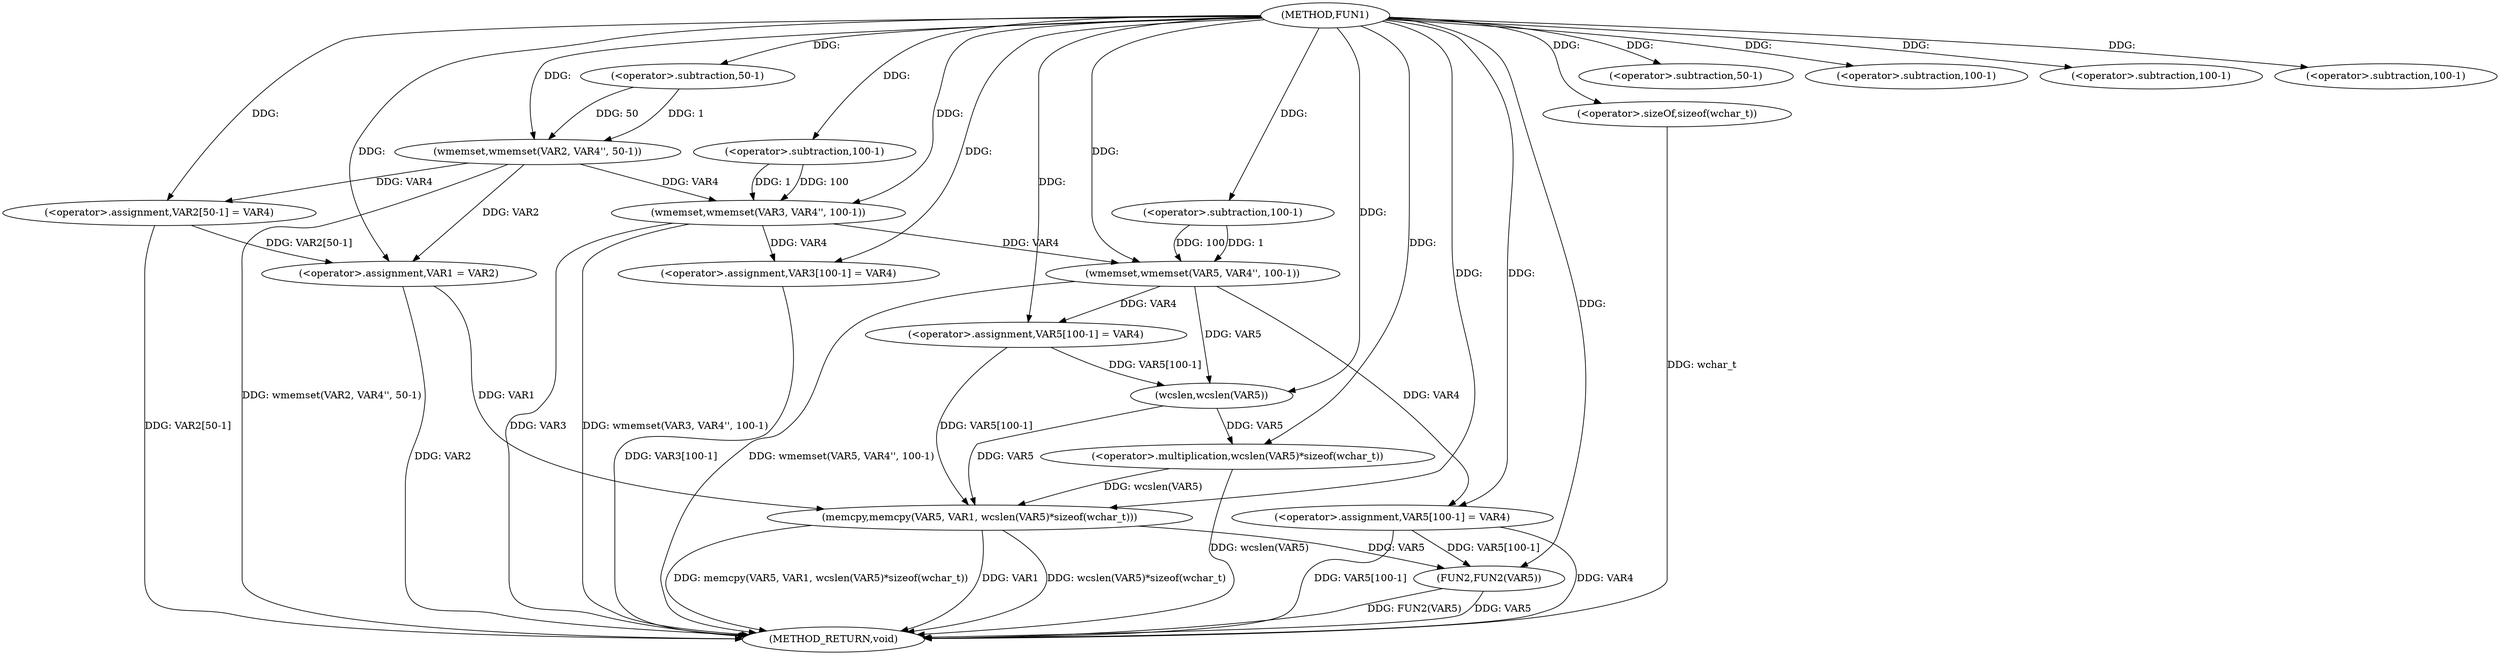 digraph FUN1 {  
"1000100" [label = "(METHOD,FUN1)" ]
"1000166" [label = "(METHOD_RETURN,void)" ]
"1000105" [label = "(wmemset,wmemset(VAR2, VAR4'', 50-1))" ]
"1000108" [label = "(<operator>.subtraction,50-1)" ]
"1000111" [label = "(<operator>.assignment,VAR2[50-1] = VAR4)" ]
"1000114" [label = "(<operator>.subtraction,50-1)" ]
"1000118" [label = "(wmemset,wmemset(VAR3, VAR4'', 100-1))" ]
"1000121" [label = "(<operator>.subtraction,100-1)" ]
"1000124" [label = "(<operator>.assignment,VAR3[100-1] = VAR4)" ]
"1000127" [label = "(<operator>.subtraction,100-1)" ]
"1000131" [label = "(<operator>.assignment,VAR1 = VAR2)" ]
"1000136" [label = "(wmemset,wmemset(VAR5, VAR4'', 100-1))" ]
"1000139" [label = "(<operator>.subtraction,100-1)" ]
"1000142" [label = "(<operator>.assignment,VAR5[100-1] = VAR4)" ]
"1000145" [label = "(<operator>.subtraction,100-1)" ]
"1000149" [label = "(memcpy,memcpy(VAR5, VAR1, wcslen(VAR5)*sizeof(wchar_t)))" ]
"1000152" [label = "(<operator>.multiplication,wcslen(VAR5)*sizeof(wchar_t))" ]
"1000153" [label = "(wcslen,wcslen(VAR5))" ]
"1000155" [label = "(<operator>.sizeOf,sizeof(wchar_t))" ]
"1000157" [label = "(<operator>.assignment,VAR5[100-1] = VAR4)" ]
"1000160" [label = "(<operator>.subtraction,100-1)" ]
"1000164" [label = "(FUN2,FUN2(VAR5))" ]
  "1000164" -> "1000166"  [ label = "DDG: FUN2(VAR5)"] 
  "1000124" -> "1000166"  [ label = "DDG: VAR3[100-1]"] 
  "1000149" -> "1000166"  [ label = "DDG: VAR1"] 
  "1000105" -> "1000166"  [ label = "DDG: wmemset(VAR2, VAR4'', 50-1)"] 
  "1000149" -> "1000166"  [ label = "DDG: wcslen(VAR5)*sizeof(wchar_t)"] 
  "1000149" -> "1000166"  [ label = "DDG: memcpy(VAR5, VAR1, wcslen(VAR5)*sizeof(wchar_t))"] 
  "1000152" -> "1000166"  [ label = "DDG: wcslen(VAR5)"] 
  "1000118" -> "1000166"  [ label = "DDG: wmemset(VAR3, VAR4'', 100-1)"] 
  "1000136" -> "1000166"  [ label = "DDG: wmemset(VAR5, VAR4'', 100-1)"] 
  "1000155" -> "1000166"  [ label = "DDG: wchar_t"] 
  "1000118" -> "1000166"  [ label = "DDG: VAR3"] 
  "1000157" -> "1000166"  [ label = "DDG: VAR4"] 
  "1000157" -> "1000166"  [ label = "DDG: VAR5[100-1]"] 
  "1000131" -> "1000166"  [ label = "DDG: VAR2"] 
  "1000111" -> "1000166"  [ label = "DDG: VAR2[50-1]"] 
  "1000164" -> "1000166"  [ label = "DDG: VAR5"] 
  "1000100" -> "1000105"  [ label = "DDG: "] 
  "1000108" -> "1000105"  [ label = "DDG: 50"] 
  "1000108" -> "1000105"  [ label = "DDG: 1"] 
  "1000100" -> "1000108"  [ label = "DDG: "] 
  "1000105" -> "1000111"  [ label = "DDG: VAR4"] 
  "1000100" -> "1000111"  [ label = "DDG: "] 
  "1000100" -> "1000114"  [ label = "DDG: "] 
  "1000100" -> "1000118"  [ label = "DDG: "] 
  "1000105" -> "1000118"  [ label = "DDG: VAR4"] 
  "1000121" -> "1000118"  [ label = "DDG: 100"] 
  "1000121" -> "1000118"  [ label = "DDG: 1"] 
  "1000100" -> "1000121"  [ label = "DDG: "] 
  "1000118" -> "1000124"  [ label = "DDG: VAR4"] 
  "1000100" -> "1000124"  [ label = "DDG: "] 
  "1000100" -> "1000127"  [ label = "DDG: "] 
  "1000111" -> "1000131"  [ label = "DDG: VAR2[50-1]"] 
  "1000105" -> "1000131"  [ label = "DDG: VAR2"] 
  "1000100" -> "1000131"  [ label = "DDG: "] 
  "1000100" -> "1000136"  [ label = "DDG: "] 
  "1000118" -> "1000136"  [ label = "DDG: VAR4"] 
  "1000139" -> "1000136"  [ label = "DDG: 100"] 
  "1000139" -> "1000136"  [ label = "DDG: 1"] 
  "1000100" -> "1000139"  [ label = "DDG: "] 
  "1000136" -> "1000142"  [ label = "DDG: VAR4"] 
  "1000100" -> "1000142"  [ label = "DDG: "] 
  "1000100" -> "1000145"  [ label = "DDG: "] 
  "1000153" -> "1000149"  [ label = "DDG: VAR5"] 
  "1000142" -> "1000149"  [ label = "DDG: VAR5[100-1]"] 
  "1000100" -> "1000149"  [ label = "DDG: "] 
  "1000131" -> "1000149"  [ label = "DDG: VAR1"] 
  "1000152" -> "1000149"  [ label = "DDG: wcslen(VAR5)"] 
  "1000153" -> "1000152"  [ label = "DDG: VAR5"] 
  "1000142" -> "1000153"  [ label = "DDG: VAR5[100-1]"] 
  "1000136" -> "1000153"  [ label = "DDG: VAR5"] 
  "1000100" -> "1000153"  [ label = "DDG: "] 
  "1000100" -> "1000152"  [ label = "DDG: "] 
  "1000100" -> "1000155"  [ label = "DDG: "] 
  "1000100" -> "1000157"  [ label = "DDG: "] 
  "1000136" -> "1000157"  [ label = "DDG: VAR4"] 
  "1000100" -> "1000160"  [ label = "DDG: "] 
  "1000157" -> "1000164"  [ label = "DDG: VAR5[100-1]"] 
  "1000149" -> "1000164"  [ label = "DDG: VAR5"] 
  "1000100" -> "1000164"  [ label = "DDG: "] 
}
